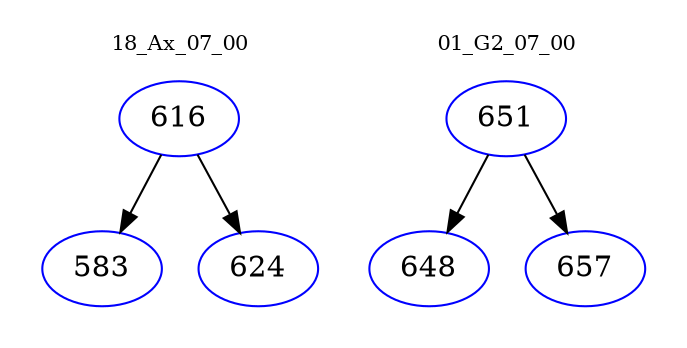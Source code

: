 digraph{
subgraph cluster_0 {
color = white
label = "18_Ax_07_00";
fontsize=10;
T0_616 [label="616", color="blue"]
T0_616 -> T0_583 [color="black"]
T0_583 [label="583", color="blue"]
T0_616 -> T0_624 [color="black"]
T0_624 [label="624", color="blue"]
}
subgraph cluster_1 {
color = white
label = "01_G2_07_00";
fontsize=10;
T1_651 [label="651", color="blue"]
T1_651 -> T1_648 [color="black"]
T1_648 [label="648", color="blue"]
T1_651 -> T1_657 [color="black"]
T1_657 [label="657", color="blue"]
}
}
